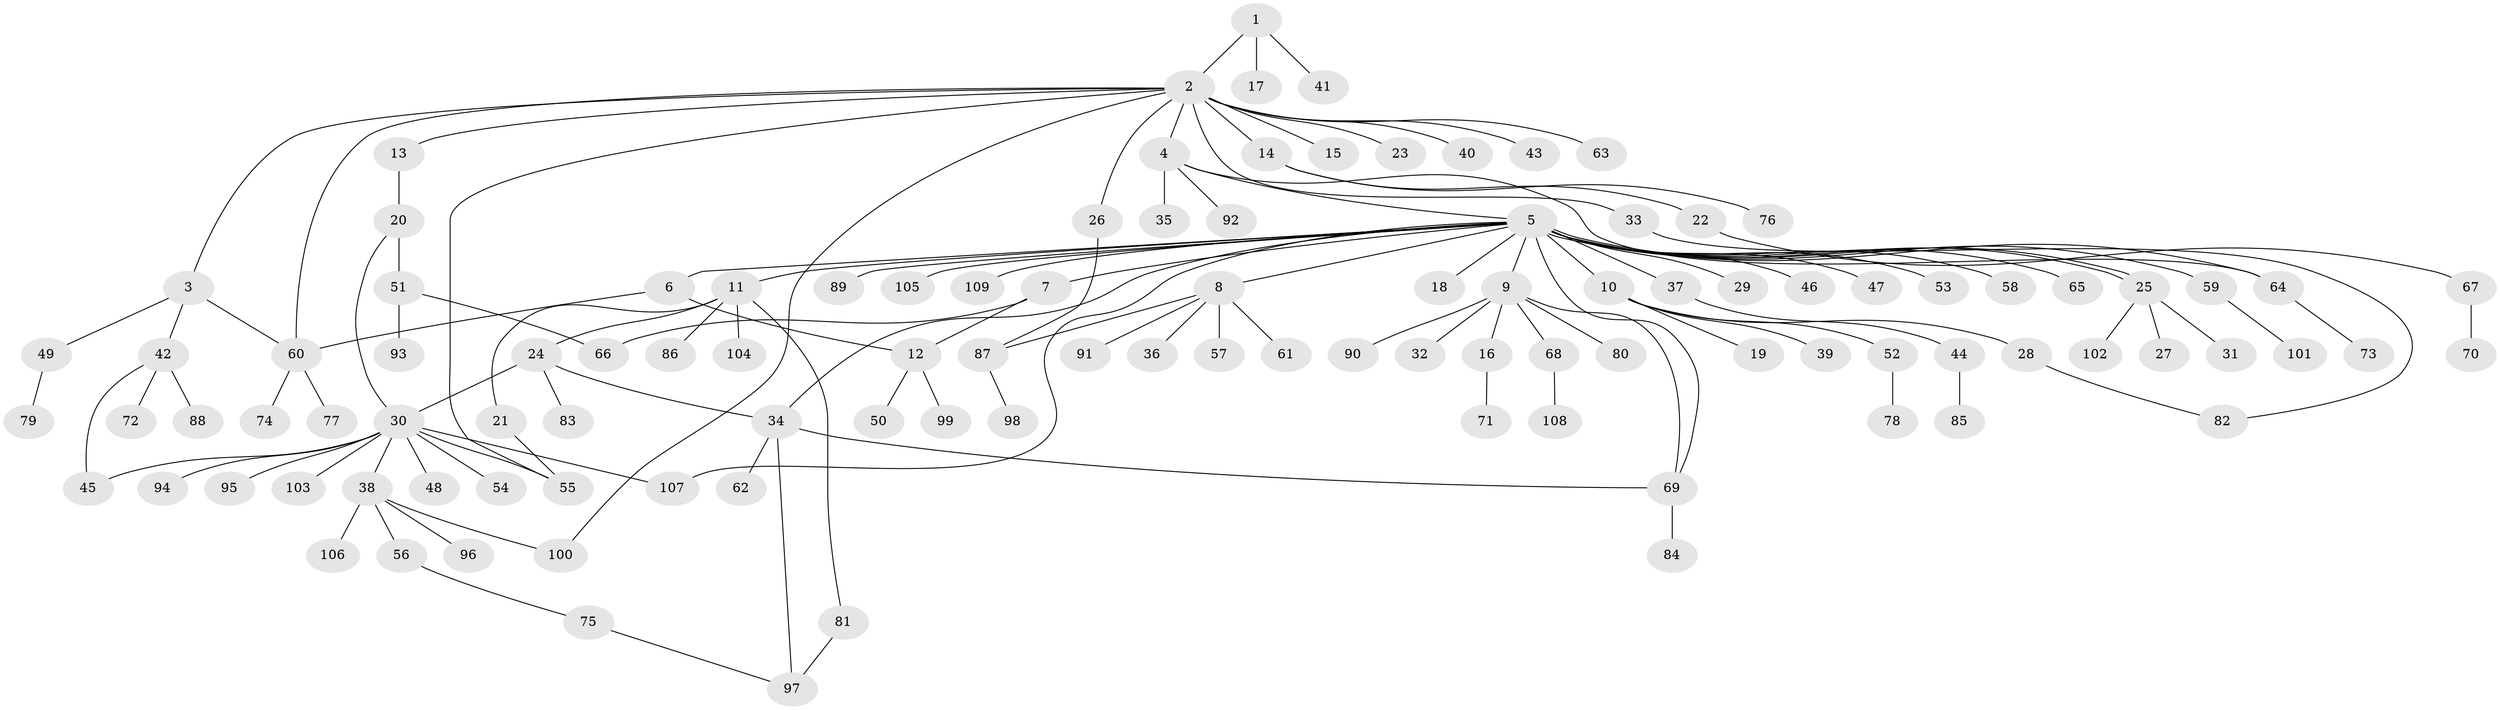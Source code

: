 // Generated by graph-tools (version 1.1) at 2025/01/03/09/25 03:01:40]
// undirected, 109 vertices, 127 edges
graph export_dot {
graph [start="1"]
  node [color=gray90,style=filled];
  1;
  2;
  3;
  4;
  5;
  6;
  7;
  8;
  9;
  10;
  11;
  12;
  13;
  14;
  15;
  16;
  17;
  18;
  19;
  20;
  21;
  22;
  23;
  24;
  25;
  26;
  27;
  28;
  29;
  30;
  31;
  32;
  33;
  34;
  35;
  36;
  37;
  38;
  39;
  40;
  41;
  42;
  43;
  44;
  45;
  46;
  47;
  48;
  49;
  50;
  51;
  52;
  53;
  54;
  55;
  56;
  57;
  58;
  59;
  60;
  61;
  62;
  63;
  64;
  65;
  66;
  67;
  68;
  69;
  70;
  71;
  72;
  73;
  74;
  75;
  76;
  77;
  78;
  79;
  80;
  81;
  82;
  83;
  84;
  85;
  86;
  87;
  88;
  89;
  90;
  91;
  92;
  93;
  94;
  95;
  96;
  97;
  98;
  99;
  100;
  101;
  102;
  103;
  104;
  105;
  106;
  107;
  108;
  109;
  1 -- 2;
  1 -- 17;
  1 -- 41;
  2 -- 3;
  2 -- 4;
  2 -- 13;
  2 -- 14;
  2 -- 15;
  2 -- 23;
  2 -- 26;
  2 -- 33;
  2 -- 40;
  2 -- 43;
  2 -- 55;
  2 -- 60;
  2 -- 63;
  2 -- 100;
  3 -- 42;
  3 -- 49;
  3 -- 60;
  4 -- 5;
  4 -- 35;
  4 -- 64;
  4 -- 92;
  5 -- 6;
  5 -- 7;
  5 -- 8;
  5 -- 9;
  5 -- 10;
  5 -- 11;
  5 -- 18;
  5 -- 25;
  5 -- 25;
  5 -- 29;
  5 -- 34;
  5 -- 37;
  5 -- 46;
  5 -- 47;
  5 -- 53;
  5 -- 58;
  5 -- 59;
  5 -- 64;
  5 -- 65;
  5 -- 69;
  5 -- 89;
  5 -- 105;
  5 -- 107;
  5 -- 109;
  6 -- 12;
  6 -- 60;
  7 -- 12;
  7 -- 66;
  8 -- 36;
  8 -- 57;
  8 -- 61;
  8 -- 87;
  8 -- 91;
  9 -- 16;
  9 -- 32;
  9 -- 68;
  9 -- 69;
  9 -- 80;
  9 -- 90;
  10 -- 19;
  10 -- 28;
  10 -- 39;
  10 -- 52;
  11 -- 21;
  11 -- 24;
  11 -- 81;
  11 -- 86;
  11 -- 104;
  12 -- 50;
  12 -- 99;
  13 -- 20;
  14 -- 22;
  14 -- 76;
  16 -- 71;
  20 -- 30;
  20 -- 51;
  21 -- 55;
  22 -- 67;
  24 -- 30;
  24 -- 34;
  24 -- 83;
  25 -- 27;
  25 -- 31;
  25 -- 102;
  26 -- 87;
  28 -- 82;
  30 -- 38;
  30 -- 45;
  30 -- 48;
  30 -- 54;
  30 -- 55;
  30 -- 94;
  30 -- 95;
  30 -- 103;
  30 -- 107;
  33 -- 82;
  34 -- 62;
  34 -- 69;
  34 -- 97;
  37 -- 44;
  38 -- 56;
  38 -- 96;
  38 -- 100;
  38 -- 106;
  42 -- 45;
  42 -- 72;
  42 -- 88;
  44 -- 85;
  49 -- 79;
  51 -- 66;
  51 -- 93;
  52 -- 78;
  56 -- 75;
  59 -- 101;
  60 -- 74;
  60 -- 77;
  64 -- 73;
  67 -- 70;
  68 -- 108;
  69 -- 84;
  75 -- 97;
  81 -- 97;
  87 -- 98;
}

